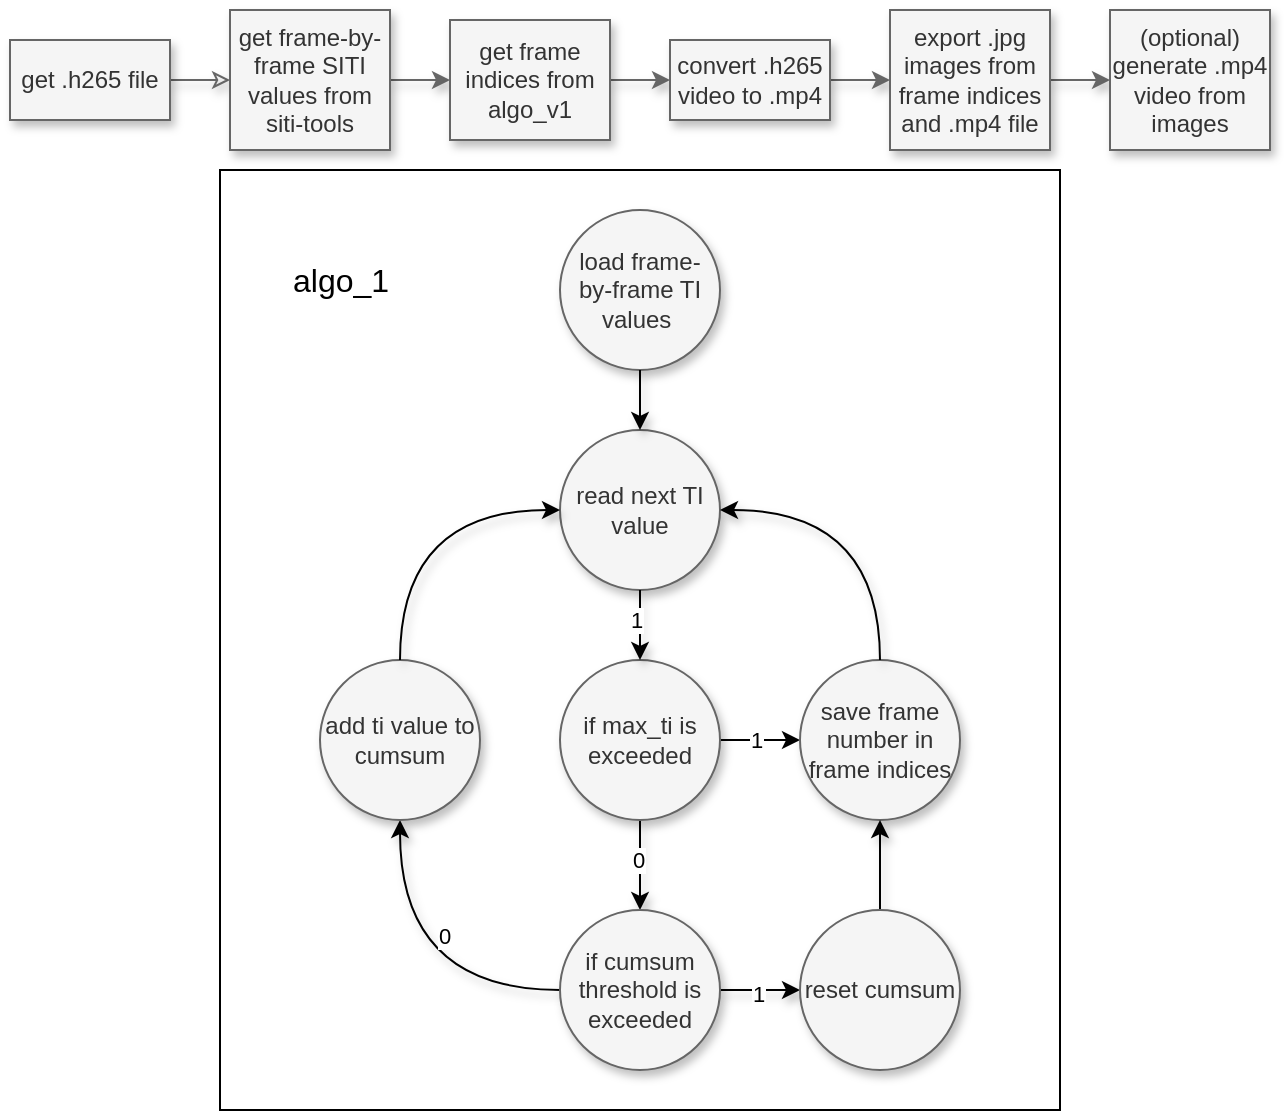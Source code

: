<mxfile version="27.0.3" pages="4">
  <diagram name="algo_v1" id="71HnFJK430C_7FDIOIWX">
    <mxGraphModel dx="949" dy="1651" grid="1" gridSize="10" guides="1" tooltips="1" connect="1" arrows="1" fold="1" page="1" pageScale="1" pageWidth="850" pageHeight="1100" math="0" shadow="0">
      <root>
        <mxCell id="0" />
        <mxCell id="1" parent="0" />
        <mxCell id="voDdZIROr1WUxbnYvY6X-23" value="" style="rounded=0;whiteSpace=wrap;html=1;fillColor=none;" parent="1" vertex="1">
          <mxGeometry x="220" y="20" width="420" height="470" as="geometry" />
        </mxCell>
        <mxCell id="FpjqDl7yzt5mH1No-ecy-1" value="load frame-&lt;br&gt;by-frame TI values&amp;nbsp;" style="ellipse;whiteSpace=wrap;html=1;fillColor=#f5f5f5;fontColor=#333333;strokeColor=#666666;shadow=1;" parent="1" vertex="1">
          <mxGeometry x="390" y="40" width="80" height="80" as="geometry" />
        </mxCell>
        <mxCell id="FpjqDl7yzt5mH1No-ecy-5" value="" style="edgeStyle=orthogonalEdgeStyle;rounded=0;orthogonalLoop=1;jettySize=auto;html=1;curved=1;" parent="1" source="FpjqDl7yzt5mH1No-ecy-2" target="FpjqDl7yzt5mH1No-ecy-4" edge="1">
          <mxGeometry relative="1" as="geometry" />
        </mxCell>
        <mxCell id="FpjqDl7yzt5mH1No-ecy-6" value="1" style="edgeLabel;html=1;align=center;verticalAlign=middle;resizable=0;points=[];" parent="FpjqDl7yzt5mH1No-ecy-5" vertex="1" connectable="0">
          <mxGeometry x="-0.125" relative="1" as="geometry">
            <mxPoint as="offset" />
          </mxGeometry>
        </mxCell>
        <mxCell id="FpjqDl7yzt5mH1No-ecy-8" value="" style="edgeStyle=orthogonalEdgeStyle;rounded=0;orthogonalLoop=1;jettySize=auto;html=1;shadow=1;" parent="1" source="FpjqDl7yzt5mH1No-ecy-2" target="FpjqDl7yzt5mH1No-ecy-7" edge="1">
          <mxGeometry relative="1" as="geometry" />
        </mxCell>
        <mxCell id="voDdZIROr1WUxbnYvY6X-16" value="0" style="edgeLabel;html=1;align=center;verticalAlign=middle;resizable=0;points=[];" parent="FpjqDl7yzt5mH1No-ecy-8" vertex="1" connectable="0">
          <mxGeometry x="-0.125" y="-1" relative="1" as="geometry">
            <mxPoint as="offset" />
          </mxGeometry>
        </mxCell>
        <mxCell id="FpjqDl7yzt5mH1No-ecy-2" value="if max_ti is exceeded" style="ellipse;whiteSpace=wrap;html=1;fillColor=#f5f5f5;fontColor=#333333;strokeColor=#666666;shadow=1;" parent="1" vertex="1">
          <mxGeometry x="390" y="265" width="80" height="80" as="geometry" />
        </mxCell>
        <mxCell id="FpjqDl7yzt5mH1No-ecy-4" value="save frame number in frame indices" style="ellipse;whiteSpace=wrap;html=1;fillColor=#f5f5f5;fontColor=#333333;strokeColor=#666666;shadow=1;" parent="1" vertex="1">
          <mxGeometry x="510" y="265" width="80" height="80" as="geometry" />
        </mxCell>
        <mxCell id="voDdZIROr1WUxbnYvY6X-14" value="" style="edgeStyle=orthogonalEdgeStyle;rounded=0;orthogonalLoop=1;jettySize=auto;html=1;curved=1;shadow=1;" parent="1" source="FpjqDl7yzt5mH1No-ecy-7" target="voDdZIROr1WUxbnYvY6X-13" edge="1">
          <mxGeometry relative="1" as="geometry" />
        </mxCell>
        <mxCell id="voDdZIROr1WUxbnYvY6X-17" value="0" style="edgeLabel;html=1;align=center;verticalAlign=middle;resizable=0;points=[];" parent="voDdZIROr1WUxbnYvY6X-14" vertex="1" connectable="0">
          <mxGeometry x="-0.296" y="-27" relative="1" as="geometry">
            <mxPoint as="offset" />
          </mxGeometry>
        </mxCell>
        <mxCell id="voDdZIROr1WUxbnYvY6X-19" value="" style="edgeStyle=orthogonalEdgeStyle;rounded=0;orthogonalLoop=1;jettySize=auto;html=1;shadow=1;" parent="1" source="FpjqDl7yzt5mH1No-ecy-7" target="voDdZIROr1WUxbnYvY6X-18" edge="1">
          <mxGeometry relative="1" as="geometry" />
        </mxCell>
        <mxCell id="voDdZIROr1WUxbnYvY6X-21" value="1" style="edgeLabel;html=1;align=center;verticalAlign=middle;resizable=0;points=[];" parent="voDdZIROr1WUxbnYvY6X-19" vertex="1" connectable="0">
          <mxGeometry x="-0.08" y="-2" relative="1" as="geometry">
            <mxPoint as="offset" />
          </mxGeometry>
        </mxCell>
        <mxCell id="FpjqDl7yzt5mH1No-ecy-7" value="if cumsum threshold is exceeded" style="ellipse;whiteSpace=wrap;html=1;fillColor=#f5f5f5;fontColor=#333333;strokeColor=#666666;shadow=1;" parent="1" vertex="1">
          <mxGeometry x="390" y="390" width="80" height="80" as="geometry" />
        </mxCell>
        <mxCell id="FpjqDl7yzt5mH1No-ecy-11" value="read next TI value" style="ellipse;whiteSpace=wrap;html=1;fillColor=#f5f5f5;fontColor=#333333;strokeColor=#666666;shadow=1;" parent="1" vertex="1">
          <mxGeometry x="390" y="150" width="80" height="80" as="geometry" />
        </mxCell>
        <mxCell id="FpjqDl7yzt5mH1No-ecy-13" value="" style="endArrow=classic;html=1;rounded=0;entryX=0.5;entryY=0;entryDx=0;entryDy=0;exitX=0.5;exitY=1;exitDx=0;exitDy=0;curved=1;shadow=1;" parent="1" source="FpjqDl7yzt5mH1No-ecy-11" target="FpjqDl7yzt5mH1No-ecy-2" edge="1">
          <mxGeometry width="50" height="50" relative="1" as="geometry">
            <mxPoint x="450" y="475" as="sourcePoint" />
            <mxPoint x="500" y="425" as="targetPoint" />
          </mxGeometry>
        </mxCell>
        <mxCell id="FpjqDl7yzt5mH1No-ecy-17" value="1" style="edgeLabel;html=1;align=center;verticalAlign=middle;resizable=0;points=[];" parent="FpjqDl7yzt5mH1No-ecy-13" vertex="1" connectable="0">
          <mxGeometry x="-0.171" y="-2" relative="1" as="geometry">
            <mxPoint as="offset" />
          </mxGeometry>
        </mxCell>
        <mxCell id="FpjqDl7yzt5mH1No-ecy-16" value="" style="endArrow=classic;html=1;rounded=0;entryX=1;entryY=0.5;entryDx=0;entryDy=0;exitX=0.5;exitY=0;exitDx=0;exitDy=0;curved=1;shadow=1;" parent="1" source="FpjqDl7yzt5mH1No-ecy-4" target="FpjqDl7yzt5mH1No-ecy-11" edge="1">
          <mxGeometry width="50" height="50" relative="1" as="geometry">
            <mxPoint x="450" y="475" as="sourcePoint" />
            <mxPoint x="500" y="425" as="targetPoint" />
            <Array as="points">
              <mxPoint x="550" y="190" />
            </Array>
          </mxGeometry>
        </mxCell>
        <mxCell id="FpjqDl7yzt5mH1No-ecy-18" value="" style="endArrow=classic;html=1;rounded=0;entryX=0.5;entryY=0;entryDx=0;entryDy=0;exitX=0.5;exitY=1;exitDx=0;exitDy=0;shadow=1;" parent="1" source="FpjqDl7yzt5mH1No-ecy-1" target="FpjqDl7yzt5mH1No-ecy-11" edge="1">
          <mxGeometry width="50" height="50" relative="1" as="geometry">
            <mxPoint x="400" y="400" as="sourcePoint" />
            <mxPoint x="450" y="350" as="targetPoint" />
          </mxGeometry>
        </mxCell>
        <mxCell id="voDdZIROr1WUxbnYvY6X-3" value="" style="edgeStyle=orthogonalEdgeStyle;rounded=0;orthogonalLoop=1;jettySize=auto;html=1;startArrow=classic;startFill=0;endArrow=none;fillColor=#f5f5f5;strokeColor=#666666;shadow=1;" parent="1" source="voDdZIROr1WUxbnYvY6X-1" target="voDdZIROr1WUxbnYvY6X-2" edge="1">
          <mxGeometry relative="1" as="geometry" />
        </mxCell>
        <mxCell id="voDdZIROr1WUxbnYvY6X-5" value="" style="edgeStyle=orthogonalEdgeStyle;rounded=0;orthogonalLoop=1;jettySize=auto;html=1;fillColor=#f5f5f5;strokeColor=#666666;shadow=1;" parent="1" source="voDdZIROr1WUxbnYvY6X-1" target="voDdZIROr1WUxbnYvY6X-4" edge="1">
          <mxGeometry relative="1" as="geometry" />
        </mxCell>
        <mxCell id="voDdZIROr1WUxbnYvY6X-1" value="get frame-by-frame SITI values from siti-tools" style="whiteSpace=wrap;html=1;rounded=0;fillColor=#f5f5f5;fontColor=#333333;strokeColor=#666666;shadow=1;direction=east;" parent="1" vertex="1">
          <mxGeometry x="225" y="-60" width="80" height="70" as="geometry" />
        </mxCell>
        <mxCell id="voDdZIROr1WUxbnYvY6X-2" value="get .h265 file" style="whiteSpace=wrap;html=1;rounded=0;fillColor=#f5f5f5;fontColor=#333333;strokeColor=#666666;shadow=1;direction=east;" parent="1" vertex="1">
          <mxGeometry x="115" y="-45" width="80" height="40" as="geometry" />
        </mxCell>
        <mxCell id="voDdZIROr1WUxbnYvY6X-7" value="" style="edgeStyle=orthogonalEdgeStyle;rounded=0;orthogonalLoop=1;jettySize=auto;html=1;fillColor=#f5f5f5;strokeColor=#666666;shadow=1;" parent="1" source="voDdZIROr1WUxbnYvY6X-4" target="voDdZIROr1WUxbnYvY6X-6" edge="1">
          <mxGeometry relative="1" as="geometry" />
        </mxCell>
        <mxCell id="voDdZIROr1WUxbnYvY6X-4" value="get frame indices from algo_v1" style="whiteSpace=wrap;html=1;rounded=0;fillColor=#f5f5f5;fontColor=#333333;strokeColor=#666666;shadow=1;direction=east;" parent="1" vertex="1">
          <mxGeometry x="335" y="-55" width="80" height="60" as="geometry" />
        </mxCell>
        <mxCell id="voDdZIROr1WUxbnYvY6X-9" value="" style="edgeStyle=orthogonalEdgeStyle;rounded=0;orthogonalLoop=1;jettySize=auto;html=1;fillColor=#f5f5f5;strokeColor=#666666;shadow=1;" parent="1" source="voDdZIROr1WUxbnYvY6X-6" target="voDdZIROr1WUxbnYvY6X-8" edge="1">
          <mxGeometry relative="1" as="geometry" />
        </mxCell>
        <mxCell id="voDdZIROr1WUxbnYvY6X-6" value="convert .h265 video to .mp4" style="whiteSpace=wrap;html=1;rounded=0;fillColor=#f5f5f5;fontColor=#333333;strokeColor=#666666;shadow=1;direction=east;" parent="1" vertex="1">
          <mxGeometry x="445" y="-45" width="80" height="40" as="geometry" />
        </mxCell>
        <mxCell id="voDdZIROr1WUxbnYvY6X-11" value="" style="edgeStyle=orthogonalEdgeStyle;rounded=0;orthogonalLoop=1;jettySize=auto;html=1;fillColor=#f5f5f5;strokeColor=#666666;shadow=1;" parent="1" source="voDdZIROr1WUxbnYvY6X-8" target="voDdZIROr1WUxbnYvY6X-10" edge="1">
          <mxGeometry relative="1" as="geometry" />
        </mxCell>
        <mxCell id="voDdZIROr1WUxbnYvY6X-8" value="export .jpg images from frame indices and .mp4 file" style="whiteSpace=wrap;html=1;rounded=0;fillColor=#f5f5f5;fontColor=#333333;strokeColor=#666666;shadow=1;direction=east;" parent="1" vertex="1">
          <mxGeometry x="555" y="-60" width="80" height="70" as="geometry" />
        </mxCell>
        <mxCell id="voDdZIROr1WUxbnYvY6X-10" value="(optional)&lt;br&gt;generate .mp4 video from images" style="whiteSpace=wrap;html=1;rounded=0;fillColor=#f5f5f5;fontColor=#333333;strokeColor=#666666;shadow=1;direction=east;" parent="1" vertex="1">
          <mxGeometry x="665" y="-60" width="80" height="70" as="geometry" />
        </mxCell>
        <mxCell id="voDdZIROr1WUxbnYvY6X-13" value="add ti value to cumsum" style="ellipse;whiteSpace=wrap;html=1;fillColor=#f5f5f5;fontColor=#333333;strokeColor=#666666;shadow=1;" parent="1" vertex="1">
          <mxGeometry x="270" y="265" width="80" height="80" as="geometry" />
        </mxCell>
        <mxCell id="voDdZIROr1WUxbnYvY6X-15" value="" style="endArrow=classic;html=1;rounded=0;exitX=0.5;exitY=0;exitDx=0;exitDy=0;entryX=0;entryY=0.5;entryDx=0;entryDy=0;curved=1;shadow=1;" parent="1" source="voDdZIROr1WUxbnYvY6X-13" target="FpjqDl7yzt5mH1No-ecy-11" edge="1">
          <mxGeometry width="50" height="50" relative="1" as="geometry">
            <mxPoint x="400" y="380" as="sourcePoint" />
            <mxPoint x="450" y="330" as="targetPoint" />
            <Array as="points">
              <mxPoint x="310" y="190" />
            </Array>
          </mxGeometry>
        </mxCell>
        <mxCell id="voDdZIROr1WUxbnYvY6X-20" value="" style="edgeStyle=orthogonalEdgeStyle;rounded=0;orthogonalLoop=1;jettySize=auto;html=1;shadow=1;" parent="1" source="voDdZIROr1WUxbnYvY6X-18" target="FpjqDl7yzt5mH1No-ecy-4" edge="1">
          <mxGeometry relative="1" as="geometry" />
        </mxCell>
        <mxCell id="voDdZIROr1WUxbnYvY6X-18" value="reset cumsum" style="ellipse;whiteSpace=wrap;html=1;fillColor=#f5f5f5;fontColor=#333333;strokeColor=#666666;shadow=1;" parent="1" vertex="1">
          <mxGeometry x="510" y="390" width="80" height="80" as="geometry" />
        </mxCell>
        <mxCell id="voDdZIROr1WUxbnYvY6X-22" value="algo_1" style="text;html=1;align=center;verticalAlign=middle;resizable=0;points=[];autosize=1;strokeColor=none;fillColor=none;fontSize=16;" parent="1" vertex="1">
          <mxGeometry x="245" y="60" width="70" height="30" as="geometry" />
        </mxCell>
      </root>
    </mxGraphModel>
  </diagram>
  <diagram id="9GWY4Y-SrS1t8kT5G_4U" name="algo1_illustration">
    <mxGraphModel dx="459" dy="266" grid="1" gridSize="10" guides="1" tooltips="1" connect="1" arrows="1" fold="1" page="1" pageScale="1" pageWidth="1100" pageHeight="850" math="0" shadow="0">
      <root>
        <mxCell id="0" />
        <mxCell id="1" parent="0" />
        <mxCell id="XwoEQE9yPBcxFCElke__-1" value="" style="rounded=0;whiteSpace=wrap;html=1;" vertex="1" parent="1">
          <mxGeometry x="250.496" y="230" width="125" height="60" as="geometry" />
        </mxCell>
        <mxCell id="XwoEQE9yPBcxFCElke__-2" value="" style="endArrow=classic;html=1;rounded=0;startArrow=classic;startFill=1;" edge="1" parent="1">
          <mxGeometry width="50" height="50" relative="1" as="geometry">
            <mxPoint x="435.496" y="440" as="sourcePoint" />
            <mxPoint x="225.496" y="280" as="targetPoint" />
            <Array as="points">
              <mxPoint x="225.496" y="440" />
            </Array>
          </mxGeometry>
        </mxCell>
        <mxCell id="XwoEQE9yPBcxFCElke__-3" value="" style="endArrow=none;dashed=1;html=1;dashPattern=1 3;strokeWidth=2;rounded=0;" edge="1" parent="1">
          <mxGeometry width="50" height="50" relative="1" as="geometry">
            <mxPoint x="225.496" y="350" as="sourcePoint" />
            <mxPoint x="435.496" y="350" as="targetPoint" />
          </mxGeometry>
        </mxCell>
        <mxCell id="XwoEQE9yPBcxFCElke__-4" value="" style="rounded=0;whiteSpace=wrap;html=1;fillColor=#d5e8d4;strokeColor=#82b366;opacity=70;" vertex="1" parent="1">
          <mxGeometry x="235.496" y="400" width="20" height="40" as="geometry" />
        </mxCell>
        <mxCell id="XwoEQE9yPBcxFCElke__-5" value="" style="rounded=0;whiteSpace=wrap;html=1;fillColor=#d5e8d4;strokeColor=#82b366;opacity=70;" vertex="1" parent="1">
          <mxGeometry x="275.496" y="410" width="20" height="30" as="geometry" />
        </mxCell>
        <mxCell id="XwoEQE9yPBcxFCElke__-6" value="" style="rounded=0;whiteSpace=wrap;html=1;fillColor=#fff2cc;strokeColor=#d6b656;opacity=70;" vertex="1" parent="1">
          <mxGeometry x="275.496" y="370" width="20" height="40" as="geometry" />
        </mxCell>
        <mxCell id="XwoEQE9yPBcxFCElke__-7" value="" style="rounded=0;whiteSpace=wrap;html=1;fillColor=#d5e8d4;strokeColor=#82b366;opacity=70;" vertex="1" parent="1">
          <mxGeometry x="315.496" y="380" width="20" height="60" as="geometry" />
        </mxCell>
        <mxCell id="XwoEQE9yPBcxFCElke__-8" value="" style="rounded=0;whiteSpace=wrap;html=1;fillColor=#fff2cc;strokeColor=#d6b656;opacity=70;" vertex="1" parent="1">
          <mxGeometry x="315.496" y="310" width="20" height="70" as="geometry" />
        </mxCell>
        <mxCell id="XwoEQE9yPBcxFCElke__-9" value="" style="rounded=0;whiteSpace=wrap;html=1;fillColor=#d5e8d4;strokeColor=#82b366;opacity=70;" vertex="1" parent="1">
          <mxGeometry x="355.496" y="420" width="20" height="20" as="geometry" />
        </mxCell>
        <mxCell id="XwoEQE9yPBcxFCElke__-10" value="" style="endArrow=open;html=1;rounded=0;exitX=1;exitY=0.5;exitDx=0;exitDy=0;entryX=0;entryY=0.5;entryDx=0;entryDy=0;shadow=1;jumpSize=6;fillColor=#f5f5f5;strokeColor=#666666;endFill=0;dashed=1;" edge="1" parent="1" source="XwoEQE9yPBcxFCElke__-4" target="XwoEQE9yPBcxFCElke__-6">
          <mxGeometry width="50" height="50" relative="1" as="geometry">
            <mxPoint x="335.496" y="390" as="sourcePoint" />
            <mxPoint x="385.496" y="340" as="targetPoint" />
          </mxGeometry>
        </mxCell>
        <mxCell id="XwoEQE9yPBcxFCElke__-11" value="" style="endArrow=baseDash;html=1;rounded=0;startArrow=baseDash;startFill=0;endFill=0;entryX=1;entryY=0;entryDx=0;entryDy=0;exitX=1;exitY=1;exitDx=0;exitDy=0;shadow=1;jumpSize=6;fillColor=#f5f5f5;strokeColor=#666666;" edge="1" parent="1" source="XwoEQE9yPBcxFCElke__-4" target="XwoEQE9yPBcxFCElke__-4">
          <mxGeometry width="50" height="50" relative="1" as="geometry">
            <mxPoint x="425.496" y="390" as="sourcePoint" />
            <mxPoint x="475.496" y="340" as="targetPoint" />
          </mxGeometry>
        </mxCell>
        <mxCell id="XwoEQE9yPBcxFCElke__-12" value="" style="endArrow=baseDash;html=1;rounded=0;startArrow=baseDash;startFill=0;endFill=0;entryX=1;entryY=0;entryDx=0;entryDy=0;exitX=1;exitY=1;exitDx=0;exitDy=0;startSize=6;jumpSize=6;shadow=1;fillColor=#f5f5f5;strokeColor=#666666;" edge="1" parent="1" target="XwoEQE9yPBcxFCElke__-6">
          <mxGeometry width="50" height="50" relative="1" as="geometry">
            <mxPoint x="295.496" y="440" as="sourcePoint" />
            <mxPoint x="295.496" y="400" as="targetPoint" />
          </mxGeometry>
        </mxCell>
        <mxCell id="XwoEQE9yPBcxFCElke__-13" value="" style="endArrow=open;html=1;rounded=0;exitX=1;exitY=0.5;exitDx=0;exitDy=0;entryX=0;entryY=0.5;entryDx=0;entryDy=0;shadow=1;jumpSize=6;fillColor=#f5f5f5;strokeColor=#666666;endFill=0;dashed=1;" edge="1" parent="1" target="XwoEQE9yPBcxFCElke__-8">
          <mxGeometry width="50" height="50" relative="1" as="geometry">
            <mxPoint x="295.496" y="405" as="sourcePoint" />
            <mxPoint x="315.496" y="375" as="targetPoint" />
          </mxGeometry>
        </mxCell>
        <mxCell id="XwoEQE9yPBcxFCElke__-14" value="" style="endArrow=baseDash;html=1;rounded=0;startArrow=baseDash;startFill=0;endFill=0;entryX=1;entryY=0;entryDx=0;entryDy=0;exitX=1;exitY=1;exitDx=0;exitDy=0;startSize=6;jumpSize=6;shadow=1;fillColor=#f5f5f5;strokeColor=#666666;" edge="1" parent="1">
          <mxGeometry width="50" height="50" relative="1" as="geometry">
            <mxPoint x="315.096" y="380" as="sourcePoint" />
            <mxPoint x="315.096" y="310" as="targetPoint" />
          </mxGeometry>
        </mxCell>
        <mxCell id="XwoEQE9yPBcxFCElke__-15" value="" style="endArrow=baseDash;html=1;rounded=0;startArrow=baseDash;startFill=0;endFill=0;entryX=1;entryY=0;entryDx=0;entryDy=0;exitX=1;exitY=1;exitDx=0;exitDy=0;shadow=1;jumpSize=6;fillColor=#f5f5f5;strokeColor=#666666;" edge="1" parent="1">
          <mxGeometry width="50" height="50" relative="1" as="geometry">
            <mxPoint x="275.096" y="410" as="sourcePoint" />
            <mxPoint x="275.096" y="370" as="targetPoint" />
          </mxGeometry>
        </mxCell>
        <mxCell id="XwoEQE9yPBcxFCElke__-16" value="" style="rounded=0;whiteSpace=wrap;html=1;fillColor=#d5e8d4;strokeColor=#82b366;opacity=70;" vertex="1" parent="1">
          <mxGeometry x="395.496" y="330" width="20" height="110" as="geometry" />
        </mxCell>
        <mxCell id="XwoEQE9yPBcxFCElke__-17" value="" style="rounded=0;whiteSpace=wrap;html=1;fillColor=#fff2cc;strokeColor=#d6b656;opacity=70;" vertex="1" parent="1">
          <mxGeometry x="395.496" y="310" width="20" height="20" as="geometry" />
        </mxCell>
        <mxCell id="XwoEQE9yPBcxFCElke__-18" value="" style="endArrow=baseDash;html=1;rounded=0;startArrow=baseDash;startFill=0;endFill=0;entryX=1;entryY=0;entryDx=0;entryDy=0;shadow=1;jumpSize=6;fillColor=#f5f5f5;strokeColor=#666666;exitX=1;exitY=1;exitDx=0;exitDy=0;" edge="1" parent="1" source="XwoEQE9yPBcxFCElke__-9" target="XwoEQE9yPBcxFCElke__-9">
          <mxGeometry width="50" height="50" relative="1" as="geometry">
            <mxPoint x="445.496" y="360" as="sourcePoint" />
            <mxPoint x="445.496" y="320" as="targetPoint" />
          </mxGeometry>
        </mxCell>
        <mxCell id="XwoEQE9yPBcxFCElke__-19" value="" style="endArrow=baseDash;html=1;rounded=0;startArrow=baseDash;startFill=0;endFill=0;entryX=0;entryY=0;entryDx=0;entryDy=0;shadow=1;jumpSize=6;fillColor=#f5f5f5;strokeColor=#666666;exitX=0;exitY=0;exitDx=0;exitDy=0;" edge="1" parent="1" source="XwoEQE9yPBcxFCElke__-16" target="XwoEQE9yPBcxFCElke__-17">
          <mxGeometry width="50" height="50" relative="1" as="geometry">
            <mxPoint x="435.496" y="330" as="sourcePoint" />
            <mxPoint x="435.496" y="310" as="targetPoint" />
          </mxGeometry>
        </mxCell>
        <mxCell id="XwoEQE9yPBcxFCElke__-20" value="" style="endArrow=openThin;html=1;rounded=0;exitX=1;exitY=0.5;exitDx=0;exitDy=0;entryX=0;entryY=0.5;entryDx=0;entryDy=0;shadow=1;jumpSize=6;fillColor=#f5f5f5;strokeColor=#666666;dashed=1;endFill=0;" edge="1" parent="1" source="XwoEQE9yPBcxFCElke__-9" target="XwoEQE9yPBcxFCElke__-17">
          <mxGeometry width="50" height="50" relative="1" as="geometry">
            <mxPoint x="465.496" y="360" as="sourcePoint" />
            <mxPoint x="485.496" y="300" as="targetPoint" />
          </mxGeometry>
        </mxCell>
        <mxCell id="XwoEQE9yPBcxFCElke__-21" value="Threshold" style="text;html=1;align=center;verticalAlign=middle;whiteSpace=wrap;rounded=0;" vertex="1" parent="1">
          <mxGeometry x="435.496" y="340" width="60" height="20" as="geometry" />
        </mxCell>
        <mxCell id="XwoEQE9yPBcxFCElke__-22" value="" style="rounded=0;whiteSpace=wrap;html=1;fillColor=#fff2cc;strokeColor=#d6b656;opacity=70;" vertex="1" parent="1">
          <mxGeometry x="259.876" y="240" width="15" height="10" as="geometry" />
        </mxCell>
        <mxCell id="XwoEQE9yPBcxFCElke__-23" value="Accumulated TI" style="text;html=1;align=center;verticalAlign=middle;whiteSpace=wrap;rounded=0;" vertex="1" parent="1">
          <mxGeometry x="278.626" y="235" width="87.5" height="20" as="geometry" />
        </mxCell>
        <mxCell id="XwoEQE9yPBcxFCElke__-24" value="" style="rounded=0;whiteSpace=wrap;html=1;fillColor=#d5e8d4;strokeColor=#82b366;opacity=70;" vertex="1" parent="1">
          <mxGeometry x="259.876" y="270" width="15" height="10" as="geometry" />
        </mxCell>
        <mxCell id="XwoEQE9yPBcxFCElke__-25" value="New TI value" style="text;html=1;align=center;verticalAlign=middle;whiteSpace=wrap;rounded=0;" vertex="1" parent="1">
          <mxGeometry x="274.876" y="265" width="80" height="20" as="geometry" />
        </mxCell>
        <mxCell id="XwoEQE9yPBcxFCElke__-26" value="&lt;font style=&quot;font-size: 9px;&quot;&gt;frame0/1 TI&lt;/font&gt;" style="text;html=1;align=center;verticalAlign=middle;whiteSpace=wrap;rounded=0;direction=east;rotation=50;" vertex="1" parent="1">
          <mxGeometry x="223.006" y="454" width="55.62" height="20" as="geometry" />
        </mxCell>
        <mxCell id="XwoEQE9yPBcxFCElke__-27" value="&lt;font style=&quot;font-size: 9px;&quot;&gt;frame1/2 TI&lt;/font&gt;" style="text;html=1;align=center;verticalAlign=middle;whiteSpace=wrap;rounded=0;direction=east;rotation=50;" vertex="1" parent="1">
          <mxGeometry x="265.492" y="454" width="55.62" height="20" as="geometry" />
        </mxCell>
        <mxCell id="XwoEQE9yPBcxFCElke__-28" value="&lt;font style=&quot;font-size: 9px;&quot;&gt;frame2/3 TI&lt;/font&gt;" style="text;html=1;align=center;verticalAlign=middle;whiteSpace=wrap;rounded=0;direction=east;rotation=50;" vertex="1" parent="1">
          <mxGeometry x="305.492" y="454" width="55.62" height="20" as="geometry" />
        </mxCell>
        <mxCell id="XwoEQE9yPBcxFCElke__-29" value="&lt;font style=&quot;font-size: 9px;&quot;&gt;frame3/4 TI&lt;/font&gt;" style="text;html=1;align=center;verticalAlign=middle;whiteSpace=wrap;rounded=0;direction=east;rotation=50;" vertex="1" parent="1">
          <mxGeometry x="345.492" y="454" width="55.62" height="20" as="geometry" />
        </mxCell>
        <mxCell id="XwoEQE9yPBcxFCElke__-30" value="&lt;font style=&quot;font-size: 9px;&quot;&gt;frame4/5 TI&lt;/font&gt;" style="text;html=1;align=center;verticalAlign=middle;whiteSpace=wrap;rounded=0;direction=east;rotation=50;" vertex="1" parent="1">
          <mxGeometry x="385.492" y="454" width="55.62" height="20" as="geometry" />
        </mxCell>
      </root>
    </mxGraphModel>
  </diagram>
  <diagram name="algo_v2" id="Ry4OViJDhP3fVdzH1UtA">
    <mxGraphModel dx="1376" dy="799" grid="1" gridSize="10" guides="1" tooltips="1" connect="1" arrows="1" fold="1" page="1" pageScale="1" pageWidth="850" pageHeight="1100" math="0" shadow="0">
      <root>
        <mxCell id="WdvCV9NkCTOlopkuxPqA-0" />
        <mxCell id="WdvCV9NkCTOlopkuxPqA-1" parent="WdvCV9NkCTOlopkuxPqA-0" />
        <mxCell id="hJqbMsXYIiBF0uI2xasX-1" value="" style="edgeStyle=orthogonalEdgeStyle;rounded=0;orthogonalLoop=1;jettySize=auto;html=1;" parent="WdvCV9NkCTOlopkuxPqA-1" source="WdvCV9NkCTOlopkuxPqA-2" target="hJqbMsXYIiBF0uI2xasX-0" edge="1">
          <mxGeometry relative="1" as="geometry" />
        </mxCell>
        <mxCell id="WdvCV9NkCTOlopkuxPqA-2" value="generate&amp;nbsp;" style="ellipse;whiteSpace=wrap;html=1;" parent="WdvCV9NkCTOlopkuxPqA-1" vertex="1">
          <mxGeometry x="180" y="90" width="80" height="80" as="geometry" />
        </mxCell>
        <mxCell id="hJqbMsXYIiBF0uI2xasX-0" value="" style="ellipse;whiteSpace=wrap;html=1;" parent="WdvCV9NkCTOlopkuxPqA-1" vertex="1">
          <mxGeometry x="340" y="90" width="80" height="80" as="geometry" />
        </mxCell>
      </root>
    </mxGraphModel>
  </diagram>
  <diagram name="algo2_illustration" id="zokCmRfYosrEyLpfS53g">
    <mxGraphModel dx="655" dy="380" grid="1" gridSize="10" guides="1" tooltips="1" connect="1" arrows="1" fold="1" page="1" pageScale="1" pageWidth="1100" pageHeight="850" math="0" shadow="0">
      <root>
        <mxCell id="YGEx8xRMLfiv5uj2bf0c-0" />
        <mxCell id="YGEx8xRMLfiv5uj2bf0c-1" parent="YGEx8xRMLfiv5uj2bf0c-0" />
        <mxCell id="YGEx8xRMLfiv5uj2bf0c-3" value="" style="endArrow=classic;html=1;rounded=0;startArrow=classic;startFill=1;" edge="1" parent="YGEx8xRMLfiv5uj2bf0c-1">
          <mxGeometry width="50" height="50" relative="1" as="geometry">
            <mxPoint x="435.496" y="440" as="sourcePoint" />
            <mxPoint x="225.496" y="280" as="targetPoint" />
            <Array as="points">
              <mxPoint x="225.496" y="440" />
            </Array>
          </mxGeometry>
        </mxCell>
        <mxCell id="YGEx8xRMLfiv5uj2bf0c-4" value="" style="endArrow=none;dashed=1;html=1;dashPattern=1 3;strokeWidth=2;rounded=0;" edge="1" parent="YGEx8xRMLfiv5uj2bf0c-1">
          <mxGeometry width="50" height="50" relative="1" as="geometry">
            <mxPoint x="225.496" y="350" as="sourcePoint" />
            <mxPoint x="435.496" y="350" as="targetPoint" />
          </mxGeometry>
        </mxCell>
        <mxCell id="YGEx8xRMLfiv5uj2bf0c-5" value="" style="rounded=0;whiteSpace=wrap;html=1;fillColor=#d5e8d4;strokeColor=#82b366;opacity=70;" vertex="1" parent="YGEx8xRMLfiv5uj2bf0c-1">
          <mxGeometry x="235.496" y="400" width="20" height="40" as="geometry" />
        </mxCell>
        <mxCell id="YGEx8xRMLfiv5uj2bf0c-6" value="" style="rounded=0;whiteSpace=wrap;html=1;fillColor=#d5e8d4;strokeColor=#82b366;opacity=70;" vertex="1" parent="YGEx8xRMLfiv5uj2bf0c-1">
          <mxGeometry x="275.5" y="380" width="20" height="60" as="geometry" />
        </mxCell>
        <mxCell id="YGEx8xRMLfiv5uj2bf0c-8" value="" style="rounded=0;whiteSpace=wrap;html=1;fillColor=#d5e8d4;strokeColor=#82b366;opacity=70;" vertex="1" parent="YGEx8xRMLfiv5uj2bf0c-1">
          <mxGeometry x="315.5" y="360" width="20" height="80" as="geometry" />
        </mxCell>
        <mxCell id="YGEx8xRMLfiv5uj2bf0c-10" value="" style="rounded=0;whiteSpace=wrap;html=1;fillColor=#d5e8d4;strokeColor=#82b366;opacity=70;" vertex="1" parent="YGEx8xRMLfiv5uj2bf0c-1">
          <mxGeometry x="355.5" y="340" width="20" height="100" as="geometry" />
        </mxCell>
        <mxCell id="YGEx8xRMLfiv5uj2bf0c-17" value="" style="rounded=0;whiteSpace=wrap;html=1;fillColor=#d5e8d4;strokeColor=#82b366;opacity=70;" vertex="1" parent="YGEx8xRMLfiv5uj2bf0c-1">
          <mxGeometry x="395.5" y="410" width="20" height="30" as="geometry" />
        </mxCell>
        <mxCell id="YGEx8xRMLfiv5uj2bf0c-22" value="Threshold" style="text;html=1;align=center;verticalAlign=middle;whiteSpace=wrap;rounded=0;" vertex="1" parent="YGEx8xRMLfiv5uj2bf0c-1">
          <mxGeometry x="435.496" y="340" width="60" height="20" as="geometry" />
        </mxCell>
        <mxCell id="YGEx8xRMLfiv5uj2bf0c-27" value="&lt;font style=&quot;font-size: 9px;&quot;&gt;frame0/1 TI&lt;/font&gt;" style="text;html=1;align=center;verticalAlign=middle;whiteSpace=wrap;rounded=0;direction=east;rotation=50;" vertex="1" parent="YGEx8xRMLfiv5uj2bf0c-1">
          <mxGeometry x="223.006" y="454" width="56" height="20" as="geometry" />
        </mxCell>
        <mxCell id="YGEx8xRMLfiv5uj2bf0c-28" value="&lt;font style=&quot;font-size: 9px;&quot;&gt;frame0/2 TI&lt;/font&gt;" style="text;html=1;align=center;verticalAlign=middle;whiteSpace=wrap;rounded=0;direction=east;rotation=50;" vertex="1" parent="YGEx8xRMLfiv5uj2bf0c-1">
          <mxGeometry x="265.492" y="454" width="56" height="20" as="geometry" />
        </mxCell>
        <mxCell id="YGEx8xRMLfiv5uj2bf0c-29" value="&lt;font style=&quot;font-size: 9px;&quot;&gt;frame0/3 TI&lt;/font&gt;" style="text;html=1;align=center;verticalAlign=middle;whiteSpace=wrap;rounded=0;direction=east;rotation=50;" vertex="1" parent="YGEx8xRMLfiv5uj2bf0c-1">
          <mxGeometry x="305.492" y="454" width="56" height="20" as="geometry" />
        </mxCell>
        <mxCell id="YGEx8xRMLfiv5uj2bf0c-30" value="&lt;font style=&quot;font-size: 9px;&quot;&gt;frame0/4 TI&lt;/font&gt;" style="text;html=1;align=center;verticalAlign=middle;whiteSpace=wrap;rounded=0;direction=east;rotation=50;" vertex="1" parent="YGEx8xRMLfiv5uj2bf0c-1">
          <mxGeometry x="345.492" y="454" width="56" height="20" as="geometry" />
        </mxCell>
        <mxCell id="YGEx8xRMLfiv5uj2bf0c-31" value="&lt;font style=&quot;font-size: 9px;&quot;&gt;frame4/5 TI&lt;/font&gt;" style="text;html=1;align=center;verticalAlign=middle;whiteSpace=wrap;rounded=0;direction=east;rotation=50;" vertex="1" parent="YGEx8xRMLfiv5uj2bf0c-1">
          <mxGeometry x="385.492" y="454" width="56" height="20" as="geometry" />
        </mxCell>
      </root>
    </mxGraphModel>
  </diagram>
</mxfile>
